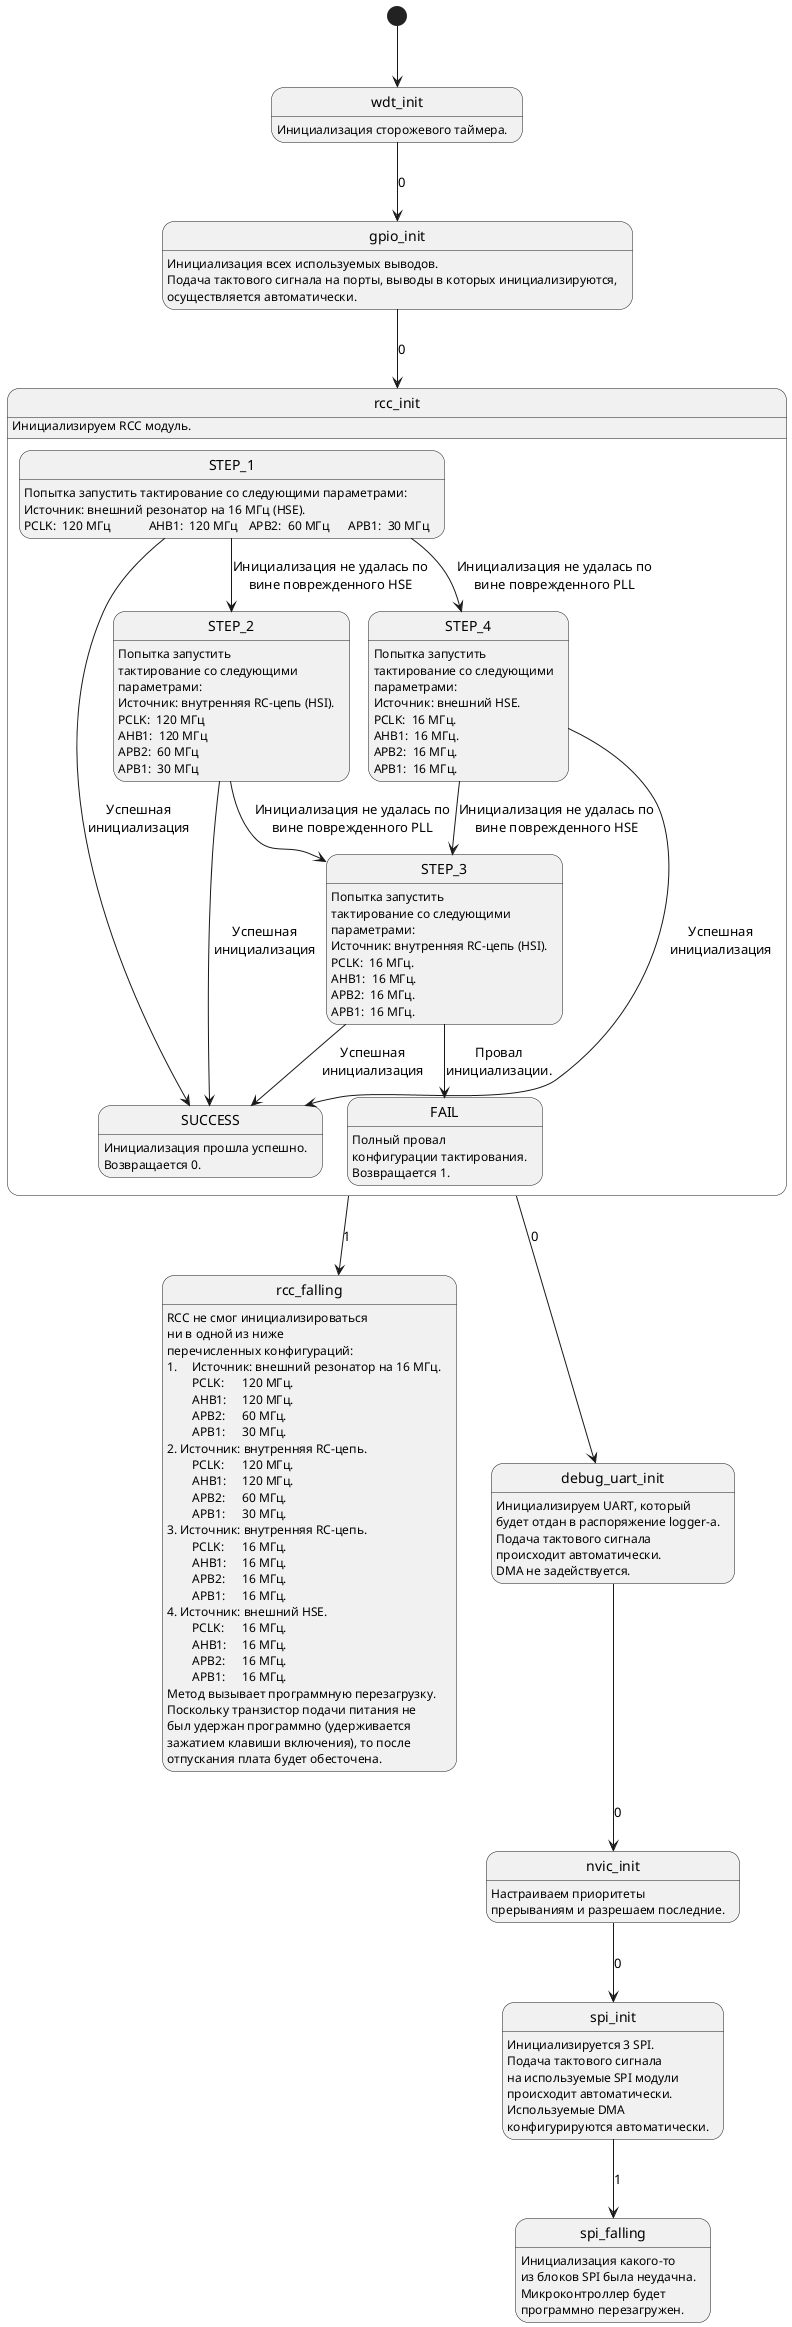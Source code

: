 @startuml

[*] --> start

state "wdt_init" as start {
start: Инициализация сторожевого таймера.
}

start --> s1: 0

state "gpio_init" as s1 {
s1: Инициализация всех используемых выводов.
s1: Подача тактового сигнала на порты, выводы в которых инициализируются,
s1: осуществляется автоматически.
}

s1 --> s2 : 0

state "rcc_init" as s2 {
s2: Инициализируем RCC модуль.

STEP_1 --> STEP_2 : Инициализация не удалась по\nвине поврежденного HSE
STEP_2 --> STEP_3 : Инициализация не удалась по\nвине поврежденного PLL

STEP_1 --> STEP_4 : Инициализация не удалась по\nвине поврежденного PLL

STEP_1 --> SUCCESS : Успешная\nинициализация
STEP_2 --> SUCCESS : Успешная\nинициализация
STEP_3 --> SUCCESS : Успешная\nинициализация
STEP_4 --> SUCCESS : Успешная\nинициализация

SUCCESS: Инициализация прошла успешно. 
SUCCESS: Возвращается 0.

STEP_3 --> FAIL : Провал\nинициализации.
STEP_4 --> STEP_3 : Инициализация не удалась по\nвине поврежденного HSE

FAIL: Полный провал
FAIL: конфигурации тактирования.
FAIL: Возвращается 1.

STEP_1: Попытка запустить тактирование со следующими параметрами:
STEP_1: Источник: внешний резонатор на 16 МГц (HSE).
STEP_1: PCLK:  120 МГц\t\tAHB1:  120 МГц\tAPB2:  60 МГц\tAPB1:  30 МГц

STEP_2: Попытка запустить 
STEP_2: тактирование со следующими 
STEP_2: параметрами:
STEP_2: Источник: внутренняя RC-цепь (HSI).
STEP_2: PCLK:  120 МГц
STEP_2: AHB1:  120 МГц
STEP_2: APB2:  60 МГц
STEP_2: APB1:  30 МГц

STEP_3: Попытка запустить 
STEP_3: тактирование со следующими
STEP_3: параметрами:
STEP_3: Источник: внутренняя RC-цепь (HSI).
STEP_3: PCLK:  16 МГц.
STEP_3: AHB1:  16 МГц.
STEP_3: APB2:  16 МГц.
STEP_3: APB1:  16 МГц.

STEP_4: Попытка запустить 
STEP_4: тактирование со следующими
STEP_4: параметрами:
STEP_4: Источник: внешний HSE.
STEP_4: PCLK:  16 МГц.
STEP_4: AHB1:  16 МГц.
STEP_4: APB2:  16 МГц.
STEP_4: APB1:  16 МГц.
}

s2 --> f1 : 1

state "rcc_falling" as f1 {
f1: RCC не смог инициализироваться 
f1: ни в одной из ниже 
f1: перечисленных конфигураций:
f1: 1.\tИсточник: внешний резонатор на 16 МГц.
f1: \tPCLK:\t120 МГц.
f1: \tAHB1:\t120 МГц.
f1: \tAPB2:\t60 МГц.
f1: \tAPB1:\t30 МГц.

f1: 2. Источник: внутренняя RC-цепь.
f1: \tPCLK:\t120 МГц.
f1: \tAHB1:\t120 МГц.
f1: \tAPB2:\t60 МГц.
f1: \tAPB1:\t30 МГц.

f1: 3. Источник: внутренняя RC-цепь.
f1: \tPCLK:\t16 МГц.
f1: \tAHB1:\t16 МГц.
f1: \tAPB2:\t16 МГц.
f1: \tAPB1:\t16 МГц.

f1: 4. Источник: внешний HSE.
f1: \tPCLK:\t16 МГц.
f1: \tAHB1:\t16 МГц.
f1: \tAPB2:\t16 МГц.
f1: \tAPB1:\t16 МГц.

f1: Метод вызывает программную перезагрузку.
f1: Поскольку транзистор подачи питания не 
f1: был удержан программно (удерживается 
f1: зажатием клавиши включения), то после
f1: отпускания плата будет обесточена.
}

s2 --> s3: 0

state "debug_uart_init" as s3 {
s3: Инициализируем UART, который 
s3: будет отдан в распоряжение logger-а.
s3: Подача тактового сигнала 
s3: происходит автоматически.
s3: DMA не задействуется.
}

s3 --> s4 : 0

state "nvic_init" as s4 {
s4: Настраиваем приоритеты 
s4: прерываниям и разрешаем последние.
}

s4 --> s5 : 0

state "spi_init" as s5 {
s5: Инициализируется 3 SPI.
s5: Подача тактового сигнала 
s5: на используемые SPI модули
s5: происходит автоматически.
s5: Используемые DMA 
s5: конфигурируются автоматически.
}

s5 --> fspi : 1

state "spi_falling" as fspi {
fspi: Инициализация какого-то 
fspi: из блоков SPI была неудачна.
fspi: Микроконтроллер будет 
fspi: программно перезагружен.
}

@enduml